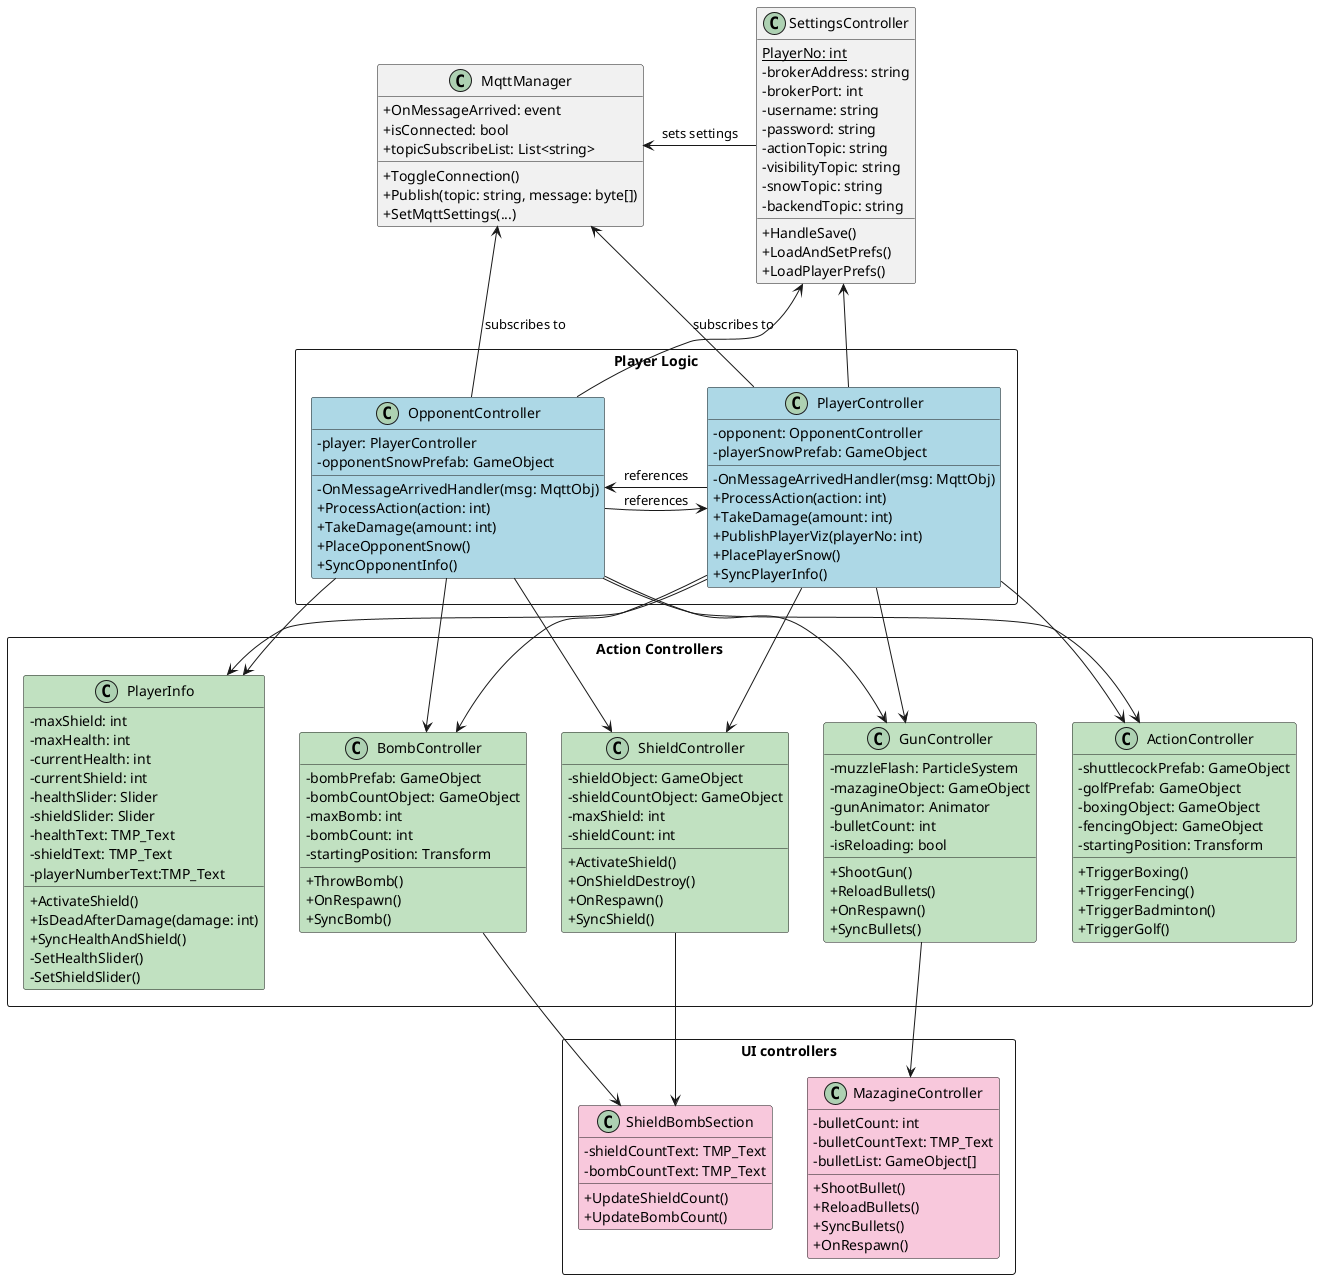 @startuml VisualiserClassDiagram
skinparam classAttributeIconSize 0

class MqttManager {
    +OnMessageArrived: event
    +isConnected: bool
    +topicSubscribeList: List<string>
    +ToggleConnection()
    +Publish(topic: string, message: byte[])
    +SetMqttSettings(...)
}

package "Player Logic" <<Rectangle>> {
    class PlayerController #ADD8E6 {
        -opponent: OpponentController
        -playerSnowPrefab: GameObject

        -OnMessageArrivedHandler(msg: MqttObj)
        +ProcessAction(action: int)
        +TakeDamage(amount: int)
        +PublishPlayerViz(playerNo: int)
        +PlacePlayerSnow()
        +SyncPlayerInfo()
    }

    class OpponentController #ADD8E6 {
        -player: PlayerController
        -opponentSnowPrefab: GameObject

        -OnMessageArrivedHandler(msg: MqttObj)
        +ProcessAction(action: int)
        +TakeDamage(amount: int)
        +PlaceOpponentSnow()
        +SyncOpponentInfo()
    }
}

package "Action Controllers" <<Rectangle>> {
    class PlayerInfo #C1E1C1 {
        -maxShield: int
        -maxHealth: int
        -currentHealth: int
        -currentShield: int
        -healthSlider: Slider
        -shieldSlider: Slider
        -healthText: TMP_Text
        -shieldText: TMP_Text
        -playerNumberText:TMP_Text
        +ActivateShield()
        +IsDeadAfterDamage(damage: int)
        +SyncHealthAndShield()
        -SetHealthSlider()
        -SetShieldSlider()
    }

    class GunController #C1E1C1 {
        -muzzleFlash: ParticleSystem
        -mazagineObject: GameObject
        -gunAnimator: Animator
        -bulletCount: int
        -isReloading: bool
        +ShootGun()
        +ReloadBullets()
        +OnRespawn()
        +SyncBullets()
    }

    class ShieldController #C1E1C1 {
        -shieldObject: GameObject
        -shieldCountObject: GameObject
        -maxShield: int
        -shieldCount: int
        +ActivateShield()
        +OnShieldDestroy()
        +OnRespawn()
        +SyncShield()
    }

    class BombController #C1E1C1 {
        -bombPrefab: GameObject
        -bombCountObject: GameObject
        -maxBomb: int
        -bombCount: int
        -startingPosition: Transform
        +ThrowBomb()
        +OnRespawn()
        +SyncBomb()
    }

    class ActionController #C1E1C1 {
        -shuttlecockPrefab: GameObject
        -golfPrefab: GameObject
        -boxingObject: GameObject
        -fencingObject: GameObject
        -startingPosition: Transform
        +TriggerBoxing()
        +TriggerFencing()
        +TriggerBadminton()
        +TriggerGolf()
    }
}

package "UI controllers" <<Rectangle>> {
    class MazagineController #F8C8DC {
        -bulletCount: int
        -bulletCountText: TMP_Text
        -bulletList: GameObject[]
        +ShootBullet()
        +ReloadBullets()
        +SyncBullets()
        +OnRespawn()
    }

    class ShieldBombSection #F8C8DC {
        -shieldCountText: TMP_Text
        -bombCountText: TMP_Text
        +UpdateShieldCount()
        +UpdateBombCount()
    }
}

class SettingsController {
    {static} PlayerNo: int
    -brokerAddress: string
    -brokerPort: int
    -username: string
    -password: string
    -actionTopic: string
    -visibilityTopic: string
    -snowTopic: string
    -backendTopic: string

    +HandleSave()
    +LoadAndSetPrefs()
    +LoadPlayerPrefs()
}

MqttManager <-- PlayerController : subscribes to
MqttManager <-- OpponentController : subscribes to

PlayerController --> PlayerInfo
PlayerController --> GunController
PlayerController --> ShieldController
PlayerController --> BombController
PlayerController --> ActionController

OpponentController --> PlayerInfo
OpponentController --> GunController
OpponentController --> ShieldController
OpponentController --> BombController
OpponentController --> ActionController

PlayerController -up-> SettingsController
OpponentController -up-> SettingsController

BombController -down-> ShieldBombSection
ShieldController -down-> ShieldBombSection
GunController -down-> MazagineController
SettingsController -left-> MqttManager : sets settings

PlayerController -right-> OpponentController : references
OpponentController -left-> PlayerController : references

@enduml